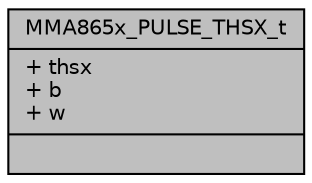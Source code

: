 digraph "MMA865x_PULSE_THSX_t"
{
  edge [fontname="Helvetica",fontsize="10",labelfontname="Helvetica",labelfontsize="10"];
  node [fontname="Helvetica",fontsize="10",shape=record];
  Node1 [label="{MMA865x_PULSE_THSX_t\n|+ thsx\l+ b\l+ w\l|}",height=0.2,width=0.4,color="black", fillcolor="grey75", style="filled", fontcolor="black"];
}
